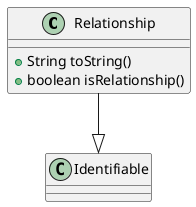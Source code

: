 !include /Users/Sam/Git/fabric-composer/site/node_modules/composer-common/lib/model/identifiable.uml
@startuml
class Relationship{
   + String toString()
   + boolean isRelationship()
}
Relationship --|> Identifiable
@enduml
